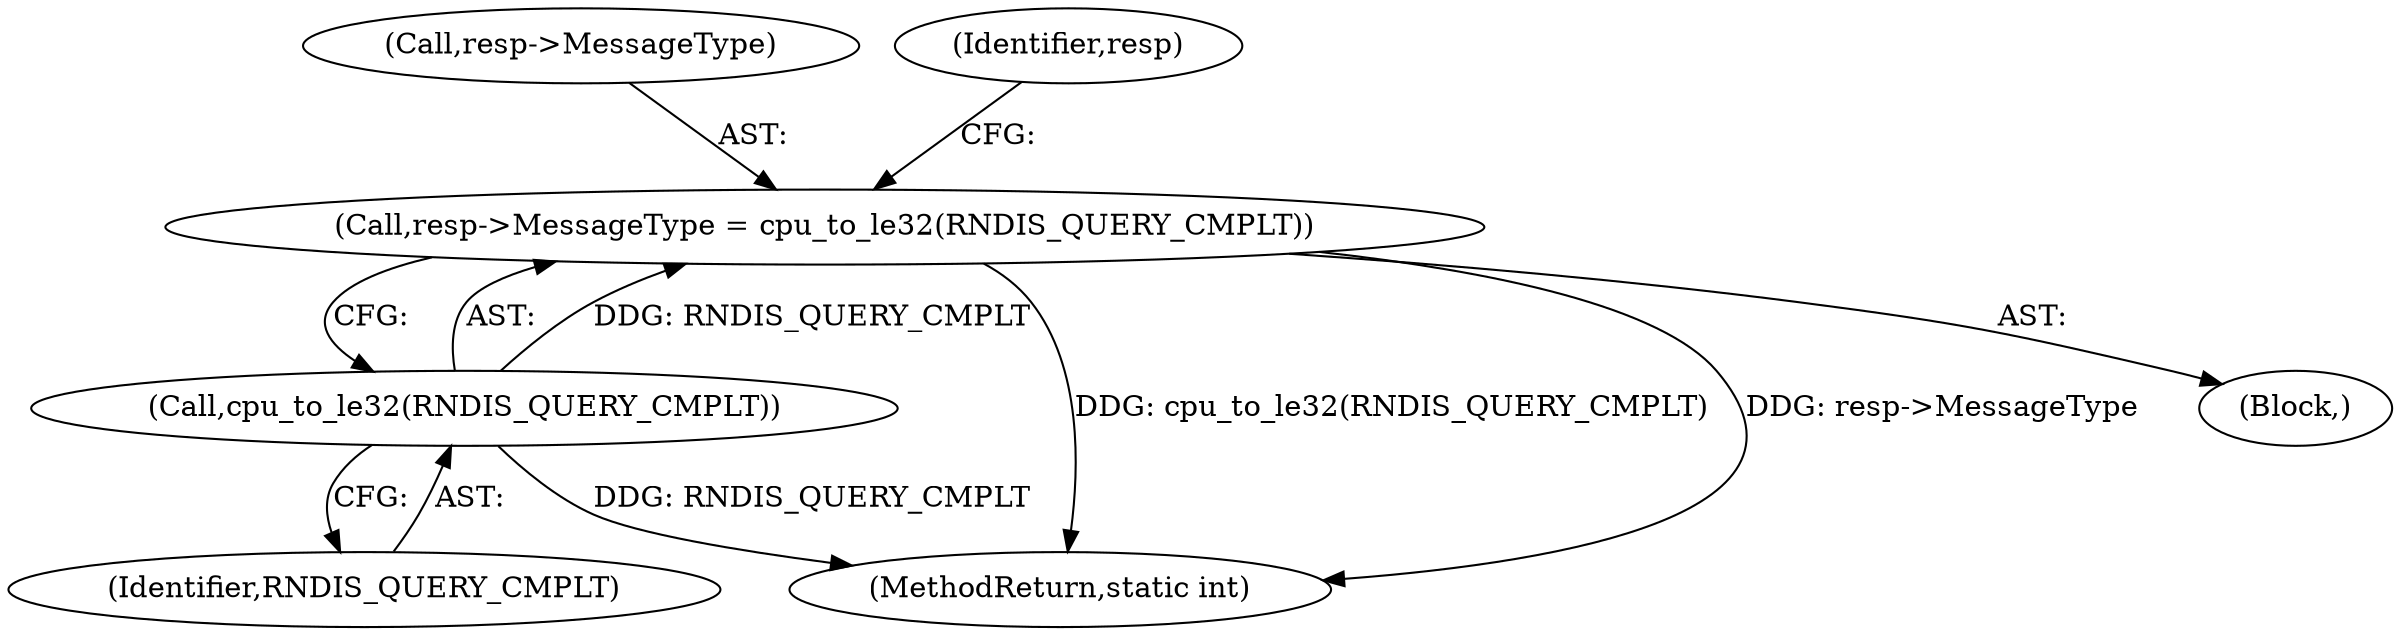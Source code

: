 digraph "0_qemu_fe3c546c5ff2a6210f9a4d8561cc64051ca8603e@pointer" {
"1000174" [label="(Call,resp->MessageType = cpu_to_le32(RNDIS_QUERY_CMPLT))"];
"1000178" [label="(Call,cpu_to_le32(RNDIS_QUERY_CMPLT))"];
"1000179" [label="(Identifier,RNDIS_QUERY_CMPLT)"];
"1000174" [label="(Call,resp->MessageType = cpu_to_le32(RNDIS_QUERY_CMPLT))"];
"1000250" [label="(MethodReturn,static int)"];
"1000107" [label="(Block,)"];
"1000175" [label="(Call,resp->MessageType)"];
"1000182" [label="(Identifier,resp)"];
"1000178" [label="(Call,cpu_to_le32(RNDIS_QUERY_CMPLT))"];
"1000174" -> "1000107"  [label="AST: "];
"1000174" -> "1000178"  [label="CFG: "];
"1000175" -> "1000174"  [label="AST: "];
"1000178" -> "1000174"  [label="AST: "];
"1000182" -> "1000174"  [label="CFG: "];
"1000174" -> "1000250"  [label="DDG: cpu_to_le32(RNDIS_QUERY_CMPLT)"];
"1000174" -> "1000250"  [label="DDG: resp->MessageType"];
"1000178" -> "1000174"  [label="DDG: RNDIS_QUERY_CMPLT"];
"1000178" -> "1000179"  [label="CFG: "];
"1000179" -> "1000178"  [label="AST: "];
"1000178" -> "1000250"  [label="DDG: RNDIS_QUERY_CMPLT"];
}
